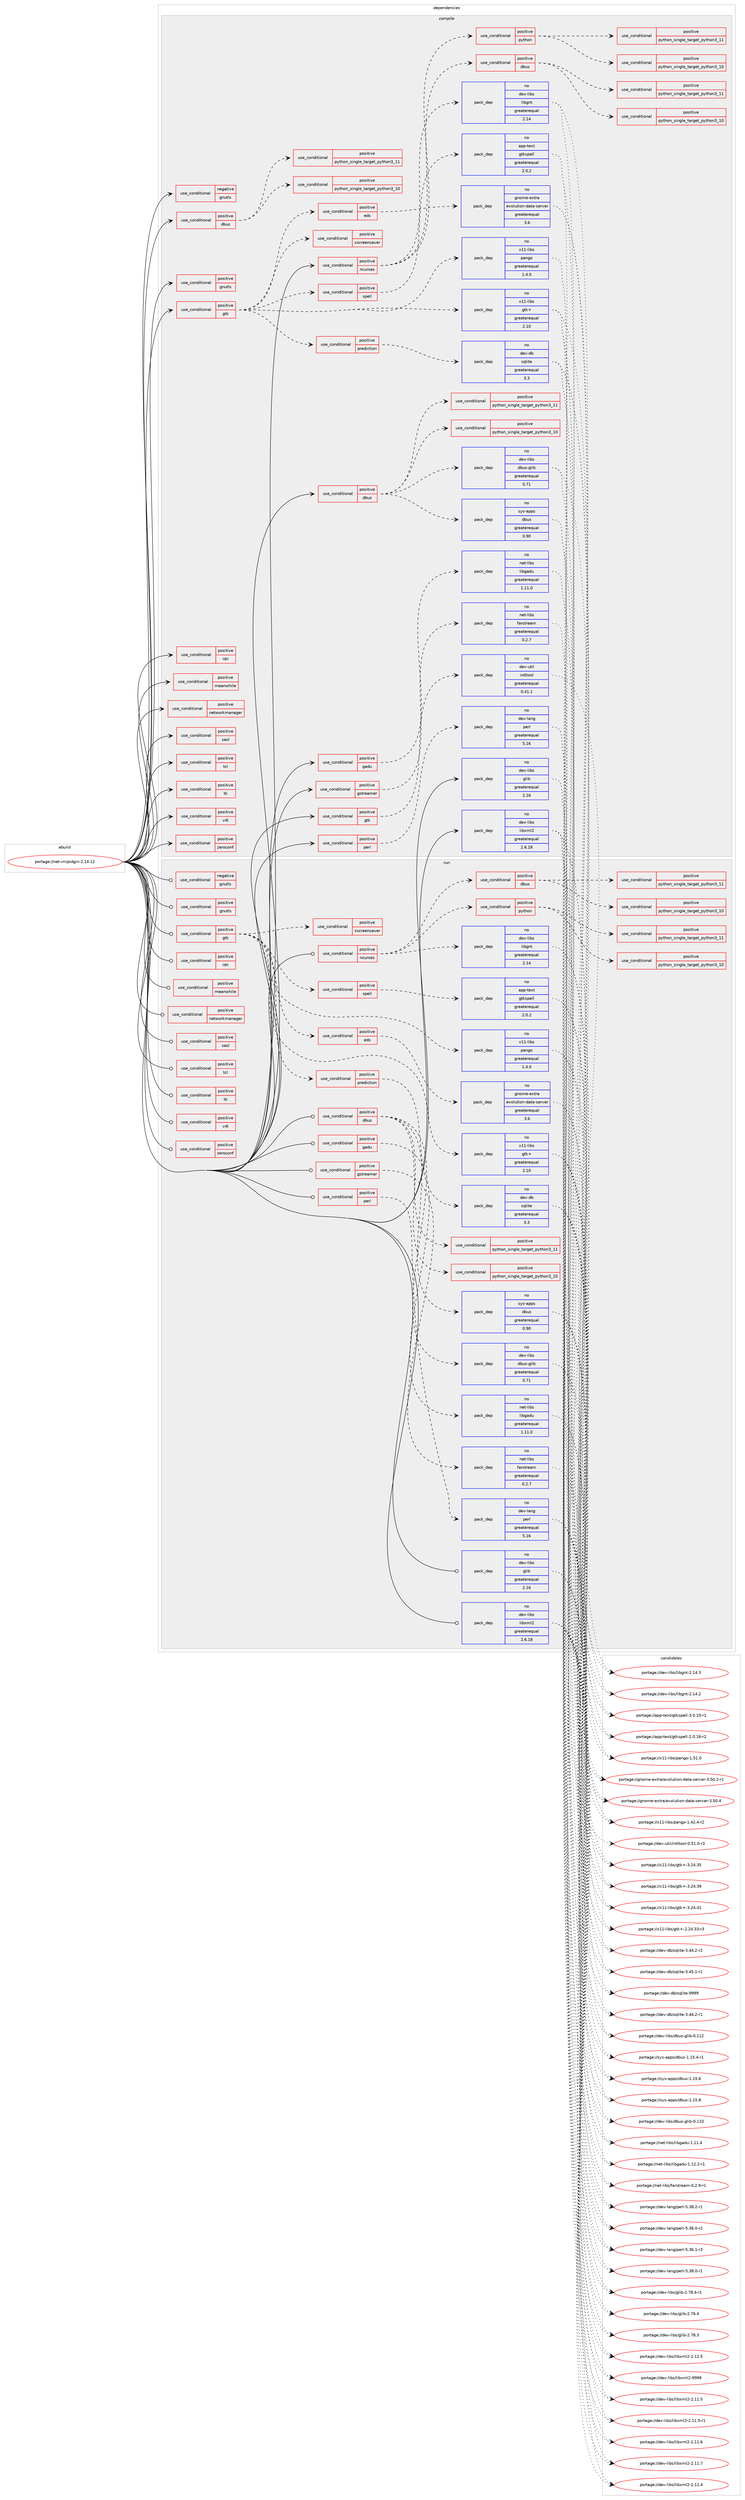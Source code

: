 digraph prolog {

# *************
# Graph options
# *************

newrank=true;
concentrate=true;
compound=true;
graph [rankdir=LR,fontname=Helvetica,fontsize=10,ranksep=1.5];#, ranksep=2.5, nodesep=0.2];
edge  [arrowhead=vee];
node  [fontname=Helvetica,fontsize=10];

# **********
# The ebuild
# **********

subgraph cluster_leftcol {
color=gray;
rank=same;
label=<<i>ebuild</i>>;
id [label="portage://net-im/pidgin-2.14.12", color=red, width=4, href="../net-im/pidgin-2.14.12.svg"];
}

# ****************
# The dependencies
# ****************

subgraph cluster_midcol {
color=gray;
label=<<i>dependencies</i>>;
subgraph cluster_compile {
fillcolor="#eeeeee";
style=filled;
label=<<i>compile</i>>;
subgraph cond2340 {
dependency3158 [label=<<TABLE BORDER="0" CELLBORDER="1" CELLSPACING="0" CELLPADDING="4"><TR><TD ROWSPAN="3" CELLPADDING="10">use_conditional</TD></TR><TR><TD>negative</TD></TR><TR><TD>gnutls</TD></TR></TABLE>>, shape=none, color=red];
# *** BEGIN UNKNOWN DEPENDENCY TYPE (TODO) ***
# dependency3158 -> package_dependency(portage://net-im/pidgin-2.14.12,install,no,dev-libs,nspr,none,[,,],[],[])
# *** END UNKNOWN DEPENDENCY TYPE (TODO) ***

# *** BEGIN UNKNOWN DEPENDENCY TYPE (TODO) ***
# dependency3158 -> package_dependency(portage://net-im/pidgin-2.14.12,install,no,dev-libs,nss,none,[,,],[],[])
# *** END UNKNOWN DEPENDENCY TYPE (TODO) ***

}
id:e -> dependency3158:w [weight=20,style="solid",arrowhead="vee"];
subgraph cond2341 {
dependency3159 [label=<<TABLE BORDER="0" CELLBORDER="1" CELLSPACING="0" CELLPADDING="4"><TR><TD ROWSPAN="3" CELLPADDING="10">use_conditional</TD></TR><TR><TD>positive</TD></TR><TR><TD>dbus</TD></TR></TABLE>>, shape=none, color=red];
subgraph cond2342 {
dependency3160 [label=<<TABLE BORDER="0" CELLBORDER="1" CELLSPACING="0" CELLPADDING="4"><TR><TD ROWSPAN="3" CELLPADDING="10">use_conditional</TD></TR><TR><TD>positive</TD></TR><TR><TD>python_single_target_python3_10</TD></TR></TABLE>>, shape=none, color=red];
# *** BEGIN UNKNOWN DEPENDENCY TYPE (TODO) ***
# dependency3160 -> package_dependency(portage://net-im/pidgin-2.14.12,install,no,dev-lang,python,none,[,,],[slot(3.10)],[])
# *** END UNKNOWN DEPENDENCY TYPE (TODO) ***

}
dependency3159:e -> dependency3160:w [weight=20,style="dashed",arrowhead="vee"];
subgraph cond2343 {
dependency3161 [label=<<TABLE BORDER="0" CELLBORDER="1" CELLSPACING="0" CELLPADDING="4"><TR><TD ROWSPAN="3" CELLPADDING="10">use_conditional</TD></TR><TR><TD>positive</TD></TR><TR><TD>python_single_target_python3_11</TD></TR></TABLE>>, shape=none, color=red];
# *** BEGIN UNKNOWN DEPENDENCY TYPE (TODO) ***
# dependency3161 -> package_dependency(portage://net-im/pidgin-2.14.12,install,no,dev-lang,python,none,[,,],[slot(3.11)],[])
# *** END UNKNOWN DEPENDENCY TYPE (TODO) ***

}
dependency3159:e -> dependency3161:w [weight=20,style="dashed",arrowhead="vee"];
}
id:e -> dependency3159:w [weight=20,style="solid",arrowhead="vee"];
subgraph cond2344 {
dependency3162 [label=<<TABLE BORDER="0" CELLBORDER="1" CELLSPACING="0" CELLPADDING="4"><TR><TD ROWSPAN="3" CELLPADDING="10">use_conditional</TD></TR><TR><TD>positive</TD></TR><TR><TD>dbus</TD></TR></TABLE>>, shape=none, color=red];
subgraph pack789 {
dependency3163 [label=<<TABLE BORDER="0" CELLBORDER="1" CELLSPACING="0" CELLPADDING="4" WIDTH="220"><TR><TD ROWSPAN="6" CELLPADDING="30">pack_dep</TD></TR><TR><TD WIDTH="110">no</TD></TR><TR><TD>dev-libs</TD></TR><TR><TD>dbus-glib</TD></TR><TR><TD>greaterequal</TD></TR><TR><TD>0.71</TD></TR></TABLE>>, shape=none, color=blue];
}
dependency3162:e -> dependency3163:w [weight=20,style="dashed",arrowhead="vee"];
subgraph pack790 {
dependency3164 [label=<<TABLE BORDER="0" CELLBORDER="1" CELLSPACING="0" CELLPADDING="4" WIDTH="220"><TR><TD ROWSPAN="6" CELLPADDING="30">pack_dep</TD></TR><TR><TD WIDTH="110">no</TD></TR><TR><TD>sys-apps</TD></TR><TR><TD>dbus</TD></TR><TR><TD>greaterequal</TD></TR><TR><TD>0.90</TD></TR></TABLE>>, shape=none, color=blue];
}
dependency3162:e -> dependency3164:w [weight=20,style="dashed",arrowhead="vee"];
subgraph cond2345 {
dependency3165 [label=<<TABLE BORDER="0" CELLBORDER="1" CELLSPACING="0" CELLPADDING="4"><TR><TD ROWSPAN="3" CELLPADDING="10">use_conditional</TD></TR><TR><TD>positive</TD></TR><TR><TD>python_single_target_python3_10</TD></TR></TABLE>>, shape=none, color=red];
# *** BEGIN UNKNOWN DEPENDENCY TYPE (TODO) ***
# dependency3165 -> package_dependency(portage://net-im/pidgin-2.14.12,install,no,dev-python,dbus-python,none,[,,],[],[use(enable(python_targets_python3_10),negative)])
# *** END UNKNOWN DEPENDENCY TYPE (TODO) ***

}
dependency3162:e -> dependency3165:w [weight=20,style="dashed",arrowhead="vee"];
subgraph cond2346 {
dependency3166 [label=<<TABLE BORDER="0" CELLBORDER="1" CELLSPACING="0" CELLPADDING="4"><TR><TD ROWSPAN="3" CELLPADDING="10">use_conditional</TD></TR><TR><TD>positive</TD></TR><TR><TD>python_single_target_python3_11</TD></TR></TABLE>>, shape=none, color=red];
# *** BEGIN UNKNOWN DEPENDENCY TYPE (TODO) ***
# dependency3166 -> package_dependency(portage://net-im/pidgin-2.14.12,install,no,dev-python,dbus-python,none,[,,],[],[use(enable(python_targets_python3_11),negative)])
# *** END UNKNOWN DEPENDENCY TYPE (TODO) ***

}
dependency3162:e -> dependency3166:w [weight=20,style="dashed",arrowhead="vee"];
}
id:e -> dependency3162:w [weight=20,style="solid",arrowhead="vee"];
subgraph cond2347 {
dependency3167 [label=<<TABLE BORDER="0" CELLBORDER="1" CELLSPACING="0" CELLPADDING="4"><TR><TD ROWSPAN="3" CELLPADDING="10">use_conditional</TD></TR><TR><TD>positive</TD></TR><TR><TD>gadu</TD></TR></TABLE>>, shape=none, color=red];
subgraph pack791 {
dependency3168 [label=<<TABLE BORDER="0" CELLBORDER="1" CELLSPACING="0" CELLPADDING="4" WIDTH="220"><TR><TD ROWSPAN="6" CELLPADDING="30">pack_dep</TD></TR><TR><TD WIDTH="110">no</TD></TR><TR><TD>net-libs</TD></TR><TR><TD>libgadu</TD></TR><TR><TD>greaterequal</TD></TR><TR><TD>1.11.0</TD></TR></TABLE>>, shape=none, color=blue];
}
dependency3167:e -> dependency3168:w [weight=20,style="dashed",arrowhead="vee"];
}
id:e -> dependency3167:w [weight=20,style="solid",arrowhead="vee"];
subgraph cond2348 {
dependency3169 [label=<<TABLE BORDER="0" CELLBORDER="1" CELLSPACING="0" CELLPADDING="4"><TR><TD ROWSPAN="3" CELLPADDING="10">use_conditional</TD></TR><TR><TD>positive</TD></TR><TR><TD>gnutls</TD></TR></TABLE>>, shape=none, color=red];
# *** BEGIN UNKNOWN DEPENDENCY TYPE (TODO) ***
# dependency3169 -> package_dependency(portage://net-im/pidgin-2.14.12,install,no,net-libs,gnutls,none,[,,],any_same_slot,[])
# *** END UNKNOWN DEPENDENCY TYPE (TODO) ***

}
id:e -> dependency3169:w [weight=20,style="solid",arrowhead="vee"];
subgraph cond2349 {
dependency3170 [label=<<TABLE BORDER="0" CELLBORDER="1" CELLSPACING="0" CELLPADDING="4"><TR><TD ROWSPAN="3" CELLPADDING="10">use_conditional</TD></TR><TR><TD>positive</TD></TR><TR><TD>gstreamer</TD></TR></TABLE>>, shape=none, color=red];
# *** BEGIN UNKNOWN DEPENDENCY TYPE (TODO) ***
# dependency3170 -> package_dependency(portage://net-im/pidgin-2.14.12,install,no,media-libs,gstreamer,none,[,,],[slot(1.0)],[])
# *** END UNKNOWN DEPENDENCY TYPE (TODO) ***

# *** BEGIN UNKNOWN DEPENDENCY TYPE (TODO) ***
# dependency3170 -> package_dependency(portage://net-im/pidgin-2.14.12,install,no,media-libs,gst-plugins-base,none,[,,],[slot(1.0)],[])
# *** END UNKNOWN DEPENDENCY TYPE (TODO) ***

subgraph pack792 {
dependency3171 [label=<<TABLE BORDER="0" CELLBORDER="1" CELLSPACING="0" CELLPADDING="4" WIDTH="220"><TR><TD ROWSPAN="6" CELLPADDING="30">pack_dep</TD></TR><TR><TD WIDTH="110">no</TD></TR><TR><TD>net-libs</TD></TR><TR><TD>farstream</TD></TR><TR><TD>greaterequal</TD></TR><TR><TD>0.2.7</TD></TR></TABLE>>, shape=none, color=blue];
}
dependency3170:e -> dependency3171:w [weight=20,style="dashed",arrowhead="vee"];
}
id:e -> dependency3170:w [weight=20,style="solid",arrowhead="vee"];
subgraph cond2350 {
dependency3172 [label=<<TABLE BORDER="0" CELLBORDER="1" CELLSPACING="0" CELLPADDING="4"><TR><TD ROWSPAN="3" CELLPADDING="10">use_conditional</TD></TR><TR><TD>positive</TD></TR><TR><TD>gtk</TD></TR></TABLE>>, shape=none, color=red];
# *** BEGIN UNKNOWN DEPENDENCY TYPE (TODO) ***
# dependency3172 -> package_dependency(portage://net-im/pidgin-2.14.12,install,no,x11-base,xorg-proto,none,[,,],[],[])
# *** END UNKNOWN DEPENDENCY TYPE (TODO) ***

subgraph pack793 {
dependency3173 [label=<<TABLE BORDER="0" CELLBORDER="1" CELLSPACING="0" CELLPADDING="4" WIDTH="220"><TR><TD ROWSPAN="6" CELLPADDING="30">pack_dep</TD></TR><TR><TD WIDTH="110">no</TD></TR><TR><TD>dev-util</TD></TR><TR><TD>intltool</TD></TR><TR><TD>greaterequal</TD></TR><TR><TD>0.41.1</TD></TR></TABLE>>, shape=none, color=blue];
}
dependency3172:e -> dependency3173:w [weight=20,style="dashed",arrowhead="vee"];
# *** BEGIN UNKNOWN DEPENDENCY TYPE (TODO) ***
# dependency3172 -> package_dependency(portage://net-im/pidgin-2.14.12,install,no,sys-devel,gettext,none,[,,],[],[])
# *** END UNKNOWN DEPENDENCY TYPE (TODO) ***

}
id:e -> dependency3172:w [weight=20,style="solid",arrowhead="vee"];
subgraph cond2351 {
dependency3174 [label=<<TABLE BORDER="0" CELLBORDER="1" CELLSPACING="0" CELLPADDING="4"><TR><TD ROWSPAN="3" CELLPADDING="10">use_conditional</TD></TR><TR><TD>positive</TD></TR><TR><TD>gtk</TD></TR></TABLE>>, shape=none, color=red];
subgraph pack794 {
dependency3175 [label=<<TABLE BORDER="0" CELLBORDER="1" CELLSPACING="0" CELLPADDING="4" WIDTH="220"><TR><TD ROWSPAN="6" CELLPADDING="30">pack_dep</TD></TR><TR><TD WIDTH="110">no</TD></TR><TR><TD>x11-libs</TD></TR><TR><TD>gtk+</TD></TR><TR><TD>greaterequal</TD></TR><TR><TD>2.10</TD></TR></TABLE>>, shape=none, color=blue];
}
dependency3174:e -> dependency3175:w [weight=20,style="dashed",arrowhead="vee"];
# *** BEGIN UNKNOWN DEPENDENCY TYPE (TODO) ***
# dependency3174 -> package_dependency(portage://net-im/pidgin-2.14.12,install,no,x11-libs,libSM,none,[,,],[],[])
# *** END UNKNOWN DEPENDENCY TYPE (TODO) ***

subgraph pack795 {
dependency3176 [label=<<TABLE BORDER="0" CELLBORDER="1" CELLSPACING="0" CELLPADDING="4" WIDTH="220"><TR><TD ROWSPAN="6" CELLPADDING="30">pack_dep</TD></TR><TR><TD WIDTH="110">no</TD></TR><TR><TD>x11-libs</TD></TR><TR><TD>pango</TD></TR><TR><TD>greaterequal</TD></TR><TR><TD>1.4.0</TD></TR></TABLE>>, shape=none, color=blue];
}
dependency3174:e -> dependency3176:w [weight=20,style="dashed",arrowhead="vee"];
subgraph cond2352 {
dependency3177 [label=<<TABLE BORDER="0" CELLBORDER="1" CELLSPACING="0" CELLPADDING="4"><TR><TD ROWSPAN="3" CELLPADDING="10">use_conditional</TD></TR><TR><TD>positive</TD></TR><TR><TD>xscreensaver</TD></TR></TABLE>>, shape=none, color=red];
# *** BEGIN UNKNOWN DEPENDENCY TYPE (TODO) ***
# dependency3177 -> package_dependency(portage://net-im/pidgin-2.14.12,install,no,x11-libs,libXScrnSaver,none,[,,],[],[])
# *** END UNKNOWN DEPENDENCY TYPE (TODO) ***

}
dependency3174:e -> dependency3177:w [weight=20,style="dashed",arrowhead="vee"];
subgraph cond2353 {
dependency3178 [label=<<TABLE BORDER="0" CELLBORDER="1" CELLSPACING="0" CELLPADDING="4"><TR><TD ROWSPAN="3" CELLPADDING="10">use_conditional</TD></TR><TR><TD>positive</TD></TR><TR><TD>spell</TD></TR></TABLE>>, shape=none, color=red];
subgraph pack796 {
dependency3179 [label=<<TABLE BORDER="0" CELLBORDER="1" CELLSPACING="0" CELLPADDING="4" WIDTH="220"><TR><TD ROWSPAN="6" CELLPADDING="30">pack_dep</TD></TR><TR><TD WIDTH="110">no</TD></TR><TR><TD>app-text</TD></TR><TR><TD>gtkspell</TD></TR><TR><TD>greaterequal</TD></TR><TR><TD>2.0.2</TD></TR></TABLE>>, shape=none, color=blue];
}
dependency3178:e -> dependency3179:w [weight=20,style="dashed",arrowhead="vee"];
}
dependency3174:e -> dependency3178:w [weight=20,style="dashed",arrowhead="vee"];
subgraph cond2354 {
dependency3180 [label=<<TABLE BORDER="0" CELLBORDER="1" CELLSPACING="0" CELLPADDING="4"><TR><TD ROWSPAN="3" CELLPADDING="10">use_conditional</TD></TR><TR><TD>positive</TD></TR><TR><TD>eds</TD></TR></TABLE>>, shape=none, color=red];
subgraph pack797 {
dependency3181 [label=<<TABLE BORDER="0" CELLBORDER="1" CELLSPACING="0" CELLPADDING="4" WIDTH="220"><TR><TD ROWSPAN="6" CELLPADDING="30">pack_dep</TD></TR><TR><TD WIDTH="110">no</TD></TR><TR><TD>gnome-extra</TD></TR><TR><TD>evolution-data-server</TD></TR><TR><TD>greaterequal</TD></TR><TR><TD>3.6</TD></TR></TABLE>>, shape=none, color=blue];
}
dependency3180:e -> dependency3181:w [weight=20,style="dashed",arrowhead="vee"];
}
dependency3174:e -> dependency3180:w [weight=20,style="dashed",arrowhead="vee"];
subgraph cond2355 {
dependency3182 [label=<<TABLE BORDER="0" CELLBORDER="1" CELLSPACING="0" CELLPADDING="4"><TR><TD ROWSPAN="3" CELLPADDING="10">use_conditional</TD></TR><TR><TD>positive</TD></TR><TR><TD>prediction</TD></TR></TABLE>>, shape=none, color=red];
subgraph pack798 {
dependency3183 [label=<<TABLE BORDER="0" CELLBORDER="1" CELLSPACING="0" CELLPADDING="4" WIDTH="220"><TR><TD ROWSPAN="6" CELLPADDING="30">pack_dep</TD></TR><TR><TD WIDTH="110">no</TD></TR><TR><TD>dev-db</TD></TR><TR><TD>sqlite</TD></TR><TR><TD>greaterequal</TD></TR><TR><TD>3.3</TD></TR></TABLE>>, shape=none, color=blue];
}
dependency3182:e -> dependency3183:w [weight=20,style="dashed",arrowhead="vee"];
}
dependency3174:e -> dependency3182:w [weight=20,style="dashed",arrowhead="vee"];
}
id:e -> dependency3174:w [weight=20,style="solid",arrowhead="vee"];
subgraph cond2356 {
dependency3184 [label=<<TABLE BORDER="0" CELLBORDER="1" CELLSPACING="0" CELLPADDING="4"><TR><TD ROWSPAN="3" CELLPADDING="10">use_conditional</TD></TR><TR><TD>positive</TD></TR><TR><TD>idn</TD></TR></TABLE>>, shape=none, color=red];
# *** BEGIN UNKNOWN DEPENDENCY TYPE (TODO) ***
# dependency3184 -> package_dependency(portage://net-im/pidgin-2.14.12,install,no,net-dns,libidn,none,[,,],any_same_slot,[])
# *** END UNKNOWN DEPENDENCY TYPE (TODO) ***

}
id:e -> dependency3184:w [weight=20,style="solid",arrowhead="vee"];
subgraph cond2357 {
dependency3185 [label=<<TABLE BORDER="0" CELLBORDER="1" CELLSPACING="0" CELLPADDING="4"><TR><TD ROWSPAN="3" CELLPADDING="10">use_conditional</TD></TR><TR><TD>positive</TD></TR><TR><TD>meanwhile</TD></TR></TABLE>>, shape=none, color=red];
# *** BEGIN UNKNOWN DEPENDENCY TYPE (TODO) ***
# dependency3185 -> package_dependency(portage://net-im/pidgin-2.14.12,install,no,net-libs,meanwhile,none,[,,],[],[])
# *** END UNKNOWN DEPENDENCY TYPE (TODO) ***

}
id:e -> dependency3185:w [weight=20,style="solid",arrowhead="vee"];
subgraph cond2358 {
dependency3186 [label=<<TABLE BORDER="0" CELLBORDER="1" CELLSPACING="0" CELLPADDING="4"><TR><TD ROWSPAN="3" CELLPADDING="10">use_conditional</TD></TR><TR><TD>positive</TD></TR><TR><TD>ncurses</TD></TR></TABLE>>, shape=none, color=red];
subgraph pack799 {
dependency3187 [label=<<TABLE BORDER="0" CELLBORDER="1" CELLSPACING="0" CELLPADDING="4" WIDTH="220"><TR><TD ROWSPAN="6" CELLPADDING="30">pack_dep</TD></TR><TR><TD WIDTH="110">no</TD></TR><TR><TD>dev-libs</TD></TR><TR><TD>libgnt</TD></TR><TR><TD>greaterequal</TD></TR><TR><TD>2.14</TD></TR></TABLE>>, shape=none, color=blue];
}
dependency3186:e -> dependency3187:w [weight=20,style="dashed",arrowhead="vee"];
# *** BEGIN UNKNOWN DEPENDENCY TYPE (TODO) ***
# dependency3186 -> package_dependency(portage://net-im/pidgin-2.14.12,install,no,sys-libs,ncurses,none,[,,],any_same_slot,[use(enable(unicode),positive)])
# *** END UNKNOWN DEPENDENCY TYPE (TODO) ***

subgraph cond2359 {
dependency3188 [label=<<TABLE BORDER="0" CELLBORDER="1" CELLSPACING="0" CELLPADDING="4"><TR><TD ROWSPAN="3" CELLPADDING="10">use_conditional</TD></TR><TR><TD>positive</TD></TR><TR><TD>dbus</TD></TR></TABLE>>, shape=none, color=red];
subgraph cond2360 {
dependency3189 [label=<<TABLE BORDER="0" CELLBORDER="1" CELLSPACING="0" CELLPADDING="4"><TR><TD ROWSPAN="3" CELLPADDING="10">use_conditional</TD></TR><TR><TD>positive</TD></TR><TR><TD>python_single_target_python3_10</TD></TR></TABLE>>, shape=none, color=red];
# *** BEGIN UNKNOWN DEPENDENCY TYPE (TODO) ***
# dependency3189 -> package_dependency(portage://net-im/pidgin-2.14.12,install,no,dev-lang,python,none,[,,],[slot(3.10)],[])
# *** END UNKNOWN DEPENDENCY TYPE (TODO) ***

}
dependency3188:e -> dependency3189:w [weight=20,style="dashed",arrowhead="vee"];
subgraph cond2361 {
dependency3190 [label=<<TABLE BORDER="0" CELLBORDER="1" CELLSPACING="0" CELLPADDING="4"><TR><TD ROWSPAN="3" CELLPADDING="10">use_conditional</TD></TR><TR><TD>positive</TD></TR><TR><TD>python_single_target_python3_11</TD></TR></TABLE>>, shape=none, color=red];
# *** BEGIN UNKNOWN DEPENDENCY TYPE (TODO) ***
# dependency3190 -> package_dependency(portage://net-im/pidgin-2.14.12,install,no,dev-lang,python,none,[,,],[slot(3.11)],[])
# *** END UNKNOWN DEPENDENCY TYPE (TODO) ***

}
dependency3188:e -> dependency3190:w [weight=20,style="dashed",arrowhead="vee"];
}
dependency3186:e -> dependency3188:w [weight=20,style="dashed",arrowhead="vee"];
subgraph cond2362 {
dependency3191 [label=<<TABLE BORDER="0" CELLBORDER="1" CELLSPACING="0" CELLPADDING="4"><TR><TD ROWSPAN="3" CELLPADDING="10">use_conditional</TD></TR><TR><TD>positive</TD></TR><TR><TD>python</TD></TR></TABLE>>, shape=none, color=red];
subgraph cond2363 {
dependency3192 [label=<<TABLE BORDER="0" CELLBORDER="1" CELLSPACING="0" CELLPADDING="4"><TR><TD ROWSPAN="3" CELLPADDING="10">use_conditional</TD></TR><TR><TD>positive</TD></TR><TR><TD>python_single_target_python3_10</TD></TR></TABLE>>, shape=none, color=red];
# *** BEGIN UNKNOWN DEPENDENCY TYPE (TODO) ***
# dependency3192 -> package_dependency(portage://net-im/pidgin-2.14.12,install,no,dev-lang,python,none,[,,],[slot(3.10)],[])
# *** END UNKNOWN DEPENDENCY TYPE (TODO) ***

}
dependency3191:e -> dependency3192:w [weight=20,style="dashed",arrowhead="vee"];
subgraph cond2364 {
dependency3193 [label=<<TABLE BORDER="0" CELLBORDER="1" CELLSPACING="0" CELLPADDING="4"><TR><TD ROWSPAN="3" CELLPADDING="10">use_conditional</TD></TR><TR><TD>positive</TD></TR><TR><TD>python_single_target_python3_11</TD></TR></TABLE>>, shape=none, color=red];
# *** BEGIN UNKNOWN DEPENDENCY TYPE (TODO) ***
# dependency3193 -> package_dependency(portage://net-im/pidgin-2.14.12,install,no,dev-lang,python,none,[,,],[slot(3.11)],[])
# *** END UNKNOWN DEPENDENCY TYPE (TODO) ***

}
dependency3191:e -> dependency3193:w [weight=20,style="dashed",arrowhead="vee"];
}
dependency3186:e -> dependency3191:w [weight=20,style="dashed",arrowhead="vee"];
}
id:e -> dependency3186:w [weight=20,style="solid",arrowhead="vee"];
subgraph cond2365 {
dependency3194 [label=<<TABLE BORDER="0" CELLBORDER="1" CELLSPACING="0" CELLPADDING="4"><TR><TD ROWSPAN="3" CELLPADDING="10">use_conditional</TD></TR><TR><TD>positive</TD></TR><TR><TD>networkmanager</TD></TR></TABLE>>, shape=none, color=red];
# *** BEGIN UNKNOWN DEPENDENCY TYPE (TODO) ***
# dependency3194 -> package_dependency(portage://net-im/pidgin-2.14.12,install,no,net-misc,networkmanager,none,[,,],[],[])
# *** END UNKNOWN DEPENDENCY TYPE (TODO) ***

}
id:e -> dependency3194:w [weight=20,style="solid",arrowhead="vee"];
subgraph cond2366 {
dependency3195 [label=<<TABLE BORDER="0" CELLBORDER="1" CELLSPACING="0" CELLPADDING="4"><TR><TD ROWSPAN="3" CELLPADDING="10">use_conditional</TD></TR><TR><TD>positive</TD></TR><TR><TD>perl</TD></TR></TABLE>>, shape=none, color=red];
subgraph pack800 {
dependency3196 [label=<<TABLE BORDER="0" CELLBORDER="1" CELLSPACING="0" CELLPADDING="4" WIDTH="220"><TR><TD ROWSPAN="6" CELLPADDING="30">pack_dep</TD></TR><TR><TD WIDTH="110">no</TD></TR><TR><TD>dev-lang</TD></TR><TR><TD>perl</TD></TR><TR><TD>greaterequal</TD></TR><TR><TD>5.16</TD></TR></TABLE>>, shape=none, color=blue];
}
dependency3195:e -> dependency3196:w [weight=20,style="dashed",arrowhead="vee"];
}
id:e -> dependency3195:w [weight=20,style="solid",arrowhead="vee"];
subgraph cond2367 {
dependency3197 [label=<<TABLE BORDER="0" CELLBORDER="1" CELLSPACING="0" CELLPADDING="4"><TR><TD ROWSPAN="3" CELLPADDING="10">use_conditional</TD></TR><TR><TD>positive</TD></TR><TR><TD>sasl</TD></TR></TABLE>>, shape=none, color=red];
# *** BEGIN UNKNOWN DEPENDENCY TYPE (TODO) ***
# dependency3197 -> package_dependency(portage://net-im/pidgin-2.14.12,install,no,dev-libs,cyrus-sasl,none,[,,],[slot(2)],[])
# *** END UNKNOWN DEPENDENCY TYPE (TODO) ***

}
id:e -> dependency3197:w [weight=20,style="solid",arrowhead="vee"];
subgraph cond2368 {
dependency3198 [label=<<TABLE BORDER="0" CELLBORDER="1" CELLSPACING="0" CELLPADDING="4"><TR><TD ROWSPAN="3" CELLPADDING="10">use_conditional</TD></TR><TR><TD>positive</TD></TR><TR><TD>tcl</TD></TR></TABLE>>, shape=none, color=red];
# *** BEGIN UNKNOWN DEPENDENCY TYPE (TODO) ***
# dependency3198 -> package_dependency(portage://net-im/pidgin-2.14.12,install,no,dev-lang,tcl,none,[,,],[slot(0),equal],[])
# *** END UNKNOWN DEPENDENCY TYPE (TODO) ***

}
id:e -> dependency3198:w [weight=20,style="solid",arrowhead="vee"];
subgraph cond2369 {
dependency3199 [label=<<TABLE BORDER="0" CELLBORDER="1" CELLSPACING="0" CELLPADDING="4"><TR><TD ROWSPAN="3" CELLPADDING="10">use_conditional</TD></TR><TR><TD>positive</TD></TR><TR><TD>tk</TD></TR></TABLE>>, shape=none, color=red];
# *** BEGIN UNKNOWN DEPENDENCY TYPE (TODO) ***
# dependency3199 -> package_dependency(portage://net-im/pidgin-2.14.12,install,no,dev-lang,tk,none,[,,],[slot(0),equal],[])
# *** END UNKNOWN DEPENDENCY TYPE (TODO) ***

}
id:e -> dependency3199:w [weight=20,style="solid",arrowhead="vee"];
subgraph cond2370 {
dependency3200 [label=<<TABLE BORDER="0" CELLBORDER="1" CELLSPACING="0" CELLPADDING="4"><TR><TD ROWSPAN="3" CELLPADDING="10">use_conditional</TD></TR><TR><TD>positive</TD></TR><TR><TD>v4l</TD></TR></TABLE>>, shape=none, color=red];
# *** BEGIN UNKNOWN DEPENDENCY TYPE (TODO) ***
# dependency3200 -> package_dependency(portage://net-im/pidgin-2.14.12,install,no,media-plugins,gst-plugins-v4l2,none,[,,],[],[])
# *** END UNKNOWN DEPENDENCY TYPE (TODO) ***

}
id:e -> dependency3200:w [weight=20,style="solid",arrowhead="vee"];
subgraph cond2371 {
dependency3201 [label=<<TABLE BORDER="0" CELLBORDER="1" CELLSPACING="0" CELLPADDING="4"><TR><TD ROWSPAN="3" CELLPADDING="10">use_conditional</TD></TR><TR><TD>positive</TD></TR><TR><TD>zeroconf</TD></TR></TABLE>>, shape=none, color=red];
# *** BEGIN UNKNOWN DEPENDENCY TYPE (TODO) ***
# dependency3201 -> package_dependency(portage://net-im/pidgin-2.14.12,install,no,net-dns,avahi,none,[,,],[],[use(enable(dbus),none)])
# *** END UNKNOWN DEPENDENCY TYPE (TODO) ***

}
id:e -> dependency3201:w [weight=20,style="solid",arrowhead="vee"];
subgraph pack801 {
dependency3202 [label=<<TABLE BORDER="0" CELLBORDER="1" CELLSPACING="0" CELLPADDING="4" WIDTH="220"><TR><TD ROWSPAN="6" CELLPADDING="30">pack_dep</TD></TR><TR><TD WIDTH="110">no</TD></TR><TR><TD>dev-libs</TD></TR><TR><TD>glib</TD></TR><TR><TD>greaterequal</TD></TR><TR><TD>2.16</TD></TR></TABLE>>, shape=none, color=blue];
}
id:e -> dependency3202:w [weight=20,style="solid",arrowhead="vee"];
subgraph pack802 {
dependency3203 [label=<<TABLE BORDER="0" CELLBORDER="1" CELLSPACING="0" CELLPADDING="4" WIDTH="220"><TR><TD ROWSPAN="6" CELLPADDING="30">pack_dep</TD></TR><TR><TD WIDTH="110">no</TD></TR><TR><TD>dev-libs</TD></TR><TR><TD>libxml2</TD></TR><TR><TD>greaterequal</TD></TR><TR><TD>2.6.18</TD></TR></TABLE>>, shape=none, color=blue];
}
id:e -> dependency3203:w [weight=20,style="solid",arrowhead="vee"];
}
subgraph cluster_compileandrun {
fillcolor="#eeeeee";
style=filled;
label=<<i>compile and run</i>>;
}
subgraph cluster_run {
fillcolor="#eeeeee";
style=filled;
label=<<i>run</i>>;
subgraph cond2372 {
dependency3204 [label=<<TABLE BORDER="0" CELLBORDER="1" CELLSPACING="0" CELLPADDING="4"><TR><TD ROWSPAN="3" CELLPADDING="10">use_conditional</TD></TR><TR><TD>negative</TD></TR><TR><TD>gnutls</TD></TR></TABLE>>, shape=none, color=red];
# *** BEGIN UNKNOWN DEPENDENCY TYPE (TODO) ***
# dependency3204 -> package_dependency(portage://net-im/pidgin-2.14.12,run,no,dev-libs,nspr,none,[,,],[],[])
# *** END UNKNOWN DEPENDENCY TYPE (TODO) ***

# *** BEGIN UNKNOWN DEPENDENCY TYPE (TODO) ***
# dependency3204 -> package_dependency(portage://net-im/pidgin-2.14.12,run,no,dev-libs,nss,none,[,,],[],[])
# *** END UNKNOWN DEPENDENCY TYPE (TODO) ***

}
id:e -> dependency3204:w [weight=20,style="solid",arrowhead="odot"];
subgraph cond2373 {
dependency3205 [label=<<TABLE BORDER="0" CELLBORDER="1" CELLSPACING="0" CELLPADDING="4"><TR><TD ROWSPAN="3" CELLPADDING="10">use_conditional</TD></TR><TR><TD>positive</TD></TR><TR><TD>dbus</TD></TR></TABLE>>, shape=none, color=red];
subgraph pack803 {
dependency3206 [label=<<TABLE BORDER="0" CELLBORDER="1" CELLSPACING="0" CELLPADDING="4" WIDTH="220"><TR><TD ROWSPAN="6" CELLPADDING="30">pack_dep</TD></TR><TR><TD WIDTH="110">no</TD></TR><TR><TD>dev-libs</TD></TR><TR><TD>dbus-glib</TD></TR><TR><TD>greaterequal</TD></TR><TR><TD>0.71</TD></TR></TABLE>>, shape=none, color=blue];
}
dependency3205:e -> dependency3206:w [weight=20,style="dashed",arrowhead="vee"];
subgraph pack804 {
dependency3207 [label=<<TABLE BORDER="0" CELLBORDER="1" CELLSPACING="0" CELLPADDING="4" WIDTH="220"><TR><TD ROWSPAN="6" CELLPADDING="30">pack_dep</TD></TR><TR><TD WIDTH="110">no</TD></TR><TR><TD>sys-apps</TD></TR><TR><TD>dbus</TD></TR><TR><TD>greaterequal</TD></TR><TR><TD>0.90</TD></TR></TABLE>>, shape=none, color=blue];
}
dependency3205:e -> dependency3207:w [weight=20,style="dashed",arrowhead="vee"];
subgraph cond2374 {
dependency3208 [label=<<TABLE BORDER="0" CELLBORDER="1" CELLSPACING="0" CELLPADDING="4"><TR><TD ROWSPAN="3" CELLPADDING="10">use_conditional</TD></TR><TR><TD>positive</TD></TR><TR><TD>python_single_target_python3_10</TD></TR></TABLE>>, shape=none, color=red];
# *** BEGIN UNKNOWN DEPENDENCY TYPE (TODO) ***
# dependency3208 -> package_dependency(portage://net-im/pidgin-2.14.12,run,no,dev-python,dbus-python,none,[,,],[],[use(enable(python_targets_python3_10),negative)])
# *** END UNKNOWN DEPENDENCY TYPE (TODO) ***

}
dependency3205:e -> dependency3208:w [weight=20,style="dashed",arrowhead="vee"];
subgraph cond2375 {
dependency3209 [label=<<TABLE BORDER="0" CELLBORDER="1" CELLSPACING="0" CELLPADDING="4"><TR><TD ROWSPAN="3" CELLPADDING="10">use_conditional</TD></TR><TR><TD>positive</TD></TR><TR><TD>python_single_target_python3_11</TD></TR></TABLE>>, shape=none, color=red];
# *** BEGIN UNKNOWN DEPENDENCY TYPE (TODO) ***
# dependency3209 -> package_dependency(portage://net-im/pidgin-2.14.12,run,no,dev-python,dbus-python,none,[,,],[],[use(enable(python_targets_python3_11),negative)])
# *** END UNKNOWN DEPENDENCY TYPE (TODO) ***

}
dependency3205:e -> dependency3209:w [weight=20,style="dashed",arrowhead="vee"];
}
id:e -> dependency3205:w [weight=20,style="solid",arrowhead="odot"];
subgraph cond2376 {
dependency3210 [label=<<TABLE BORDER="0" CELLBORDER="1" CELLSPACING="0" CELLPADDING="4"><TR><TD ROWSPAN="3" CELLPADDING="10">use_conditional</TD></TR><TR><TD>positive</TD></TR><TR><TD>gadu</TD></TR></TABLE>>, shape=none, color=red];
subgraph pack805 {
dependency3211 [label=<<TABLE BORDER="0" CELLBORDER="1" CELLSPACING="0" CELLPADDING="4" WIDTH="220"><TR><TD ROWSPAN="6" CELLPADDING="30">pack_dep</TD></TR><TR><TD WIDTH="110">no</TD></TR><TR><TD>net-libs</TD></TR><TR><TD>libgadu</TD></TR><TR><TD>greaterequal</TD></TR><TR><TD>1.11.0</TD></TR></TABLE>>, shape=none, color=blue];
}
dependency3210:e -> dependency3211:w [weight=20,style="dashed",arrowhead="vee"];
}
id:e -> dependency3210:w [weight=20,style="solid",arrowhead="odot"];
subgraph cond2377 {
dependency3212 [label=<<TABLE BORDER="0" CELLBORDER="1" CELLSPACING="0" CELLPADDING="4"><TR><TD ROWSPAN="3" CELLPADDING="10">use_conditional</TD></TR><TR><TD>positive</TD></TR><TR><TD>gnutls</TD></TR></TABLE>>, shape=none, color=red];
# *** BEGIN UNKNOWN DEPENDENCY TYPE (TODO) ***
# dependency3212 -> package_dependency(portage://net-im/pidgin-2.14.12,run,no,net-libs,gnutls,none,[,,],any_same_slot,[])
# *** END UNKNOWN DEPENDENCY TYPE (TODO) ***

}
id:e -> dependency3212:w [weight=20,style="solid",arrowhead="odot"];
subgraph cond2378 {
dependency3213 [label=<<TABLE BORDER="0" CELLBORDER="1" CELLSPACING="0" CELLPADDING="4"><TR><TD ROWSPAN="3" CELLPADDING="10">use_conditional</TD></TR><TR><TD>positive</TD></TR><TR><TD>gstreamer</TD></TR></TABLE>>, shape=none, color=red];
# *** BEGIN UNKNOWN DEPENDENCY TYPE (TODO) ***
# dependency3213 -> package_dependency(portage://net-im/pidgin-2.14.12,run,no,media-libs,gstreamer,none,[,,],[slot(1.0)],[])
# *** END UNKNOWN DEPENDENCY TYPE (TODO) ***

# *** BEGIN UNKNOWN DEPENDENCY TYPE (TODO) ***
# dependency3213 -> package_dependency(portage://net-im/pidgin-2.14.12,run,no,media-libs,gst-plugins-base,none,[,,],[slot(1.0)],[])
# *** END UNKNOWN DEPENDENCY TYPE (TODO) ***

subgraph pack806 {
dependency3214 [label=<<TABLE BORDER="0" CELLBORDER="1" CELLSPACING="0" CELLPADDING="4" WIDTH="220"><TR><TD ROWSPAN="6" CELLPADDING="30">pack_dep</TD></TR><TR><TD WIDTH="110">no</TD></TR><TR><TD>net-libs</TD></TR><TR><TD>farstream</TD></TR><TR><TD>greaterequal</TD></TR><TR><TD>0.2.7</TD></TR></TABLE>>, shape=none, color=blue];
}
dependency3213:e -> dependency3214:w [weight=20,style="dashed",arrowhead="vee"];
}
id:e -> dependency3213:w [weight=20,style="solid",arrowhead="odot"];
subgraph cond2379 {
dependency3215 [label=<<TABLE BORDER="0" CELLBORDER="1" CELLSPACING="0" CELLPADDING="4"><TR><TD ROWSPAN="3" CELLPADDING="10">use_conditional</TD></TR><TR><TD>positive</TD></TR><TR><TD>gtk</TD></TR></TABLE>>, shape=none, color=red];
subgraph pack807 {
dependency3216 [label=<<TABLE BORDER="0" CELLBORDER="1" CELLSPACING="0" CELLPADDING="4" WIDTH="220"><TR><TD ROWSPAN="6" CELLPADDING="30">pack_dep</TD></TR><TR><TD WIDTH="110">no</TD></TR><TR><TD>x11-libs</TD></TR><TR><TD>gtk+</TD></TR><TR><TD>greaterequal</TD></TR><TR><TD>2.10</TD></TR></TABLE>>, shape=none, color=blue];
}
dependency3215:e -> dependency3216:w [weight=20,style="dashed",arrowhead="vee"];
# *** BEGIN UNKNOWN DEPENDENCY TYPE (TODO) ***
# dependency3215 -> package_dependency(portage://net-im/pidgin-2.14.12,run,no,x11-libs,libSM,none,[,,],[],[])
# *** END UNKNOWN DEPENDENCY TYPE (TODO) ***

subgraph pack808 {
dependency3217 [label=<<TABLE BORDER="0" CELLBORDER="1" CELLSPACING="0" CELLPADDING="4" WIDTH="220"><TR><TD ROWSPAN="6" CELLPADDING="30">pack_dep</TD></TR><TR><TD WIDTH="110">no</TD></TR><TR><TD>x11-libs</TD></TR><TR><TD>pango</TD></TR><TR><TD>greaterequal</TD></TR><TR><TD>1.4.0</TD></TR></TABLE>>, shape=none, color=blue];
}
dependency3215:e -> dependency3217:w [weight=20,style="dashed",arrowhead="vee"];
subgraph cond2380 {
dependency3218 [label=<<TABLE BORDER="0" CELLBORDER="1" CELLSPACING="0" CELLPADDING="4"><TR><TD ROWSPAN="3" CELLPADDING="10">use_conditional</TD></TR><TR><TD>positive</TD></TR><TR><TD>xscreensaver</TD></TR></TABLE>>, shape=none, color=red];
# *** BEGIN UNKNOWN DEPENDENCY TYPE (TODO) ***
# dependency3218 -> package_dependency(portage://net-im/pidgin-2.14.12,run,no,x11-libs,libXScrnSaver,none,[,,],[],[])
# *** END UNKNOWN DEPENDENCY TYPE (TODO) ***

}
dependency3215:e -> dependency3218:w [weight=20,style="dashed",arrowhead="vee"];
subgraph cond2381 {
dependency3219 [label=<<TABLE BORDER="0" CELLBORDER="1" CELLSPACING="0" CELLPADDING="4"><TR><TD ROWSPAN="3" CELLPADDING="10">use_conditional</TD></TR><TR><TD>positive</TD></TR><TR><TD>spell</TD></TR></TABLE>>, shape=none, color=red];
subgraph pack809 {
dependency3220 [label=<<TABLE BORDER="0" CELLBORDER="1" CELLSPACING="0" CELLPADDING="4" WIDTH="220"><TR><TD ROWSPAN="6" CELLPADDING="30">pack_dep</TD></TR><TR><TD WIDTH="110">no</TD></TR><TR><TD>app-text</TD></TR><TR><TD>gtkspell</TD></TR><TR><TD>greaterequal</TD></TR><TR><TD>2.0.2</TD></TR></TABLE>>, shape=none, color=blue];
}
dependency3219:e -> dependency3220:w [weight=20,style="dashed",arrowhead="vee"];
}
dependency3215:e -> dependency3219:w [weight=20,style="dashed",arrowhead="vee"];
subgraph cond2382 {
dependency3221 [label=<<TABLE BORDER="0" CELLBORDER="1" CELLSPACING="0" CELLPADDING="4"><TR><TD ROWSPAN="3" CELLPADDING="10">use_conditional</TD></TR><TR><TD>positive</TD></TR><TR><TD>eds</TD></TR></TABLE>>, shape=none, color=red];
subgraph pack810 {
dependency3222 [label=<<TABLE BORDER="0" CELLBORDER="1" CELLSPACING="0" CELLPADDING="4" WIDTH="220"><TR><TD ROWSPAN="6" CELLPADDING="30">pack_dep</TD></TR><TR><TD WIDTH="110">no</TD></TR><TR><TD>gnome-extra</TD></TR><TR><TD>evolution-data-server</TD></TR><TR><TD>greaterequal</TD></TR><TR><TD>3.6</TD></TR></TABLE>>, shape=none, color=blue];
}
dependency3221:e -> dependency3222:w [weight=20,style="dashed",arrowhead="vee"];
}
dependency3215:e -> dependency3221:w [weight=20,style="dashed",arrowhead="vee"];
subgraph cond2383 {
dependency3223 [label=<<TABLE BORDER="0" CELLBORDER="1" CELLSPACING="0" CELLPADDING="4"><TR><TD ROWSPAN="3" CELLPADDING="10">use_conditional</TD></TR><TR><TD>positive</TD></TR><TR><TD>prediction</TD></TR></TABLE>>, shape=none, color=red];
subgraph pack811 {
dependency3224 [label=<<TABLE BORDER="0" CELLBORDER="1" CELLSPACING="0" CELLPADDING="4" WIDTH="220"><TR><TD ROWSPAN="6" CELLPADDING="30">pack_dep</TD></TR><TR><TD WIDTH="110">no</TD></TR><TR><TD>dev-db</TD></TR><TR><TD>sqlite</TD></TR><TR><TD>greaterequal</TD></TR><TR><TD>3.3</TD></TR></TABLE>>, shape=none, color=blue];
}
dependency3223:e -> dependency3224:w [weight=20,style="dashed",arrowhead="vee"];
}
dependency3215:e -> dependency3223:w [weight=20,style="dashed",arrowhead="vee"];
}
id:e -> dependency3215:w [weight=20,style="solid",arrowhead="odot"];
subgraph cond2384 {
dependency3225 [label=<<TABLE BORDER="0" CELLBORDER="1" CELLSPACING="0" CELLPADDING="4"><TR><TD ROWSPAN="3" CELLPADDING="10">use_conditional</TD></TR><TR><TD>positive</TD></TR><TR><TD>idn</TD></TR></TABLE>>, shape=none, color=red];
# *** BEGIN UNKNOWN DEPENDENCY TYPE (TODO) ***
# dependency3225 -> package_dependency(portage://net-im/pidgin-2.14.12,run,no,net-dns,libidn,none,[,,],any_same_slot,[])
# *** END UNKNOWN DEPENDENCY TYPE (TODO) ***

}
id:e -> dependency3225:w [weight=20,style="solid",arrowhead="odot"];
subgraph cond2385 {
dependency3226 [label=<<TABLE BORDER="0" CELLBORDER="1" CELLSPACING="0" CELLPADDING="4"><TR><TD ROWSPAN="3" CELLPADDING="10">use_conditional</TD></TR><TR><TD>positive</TD></TR><TR><TD>meanwhile</TD></TR></TABLE>>, shape=none, color=red];
# *** BEGIN UNKNOWN DEPENDENCY TYPE (TODO) ***
# dependency3226 -> package_dependency(portage://net-im/pidgin-2.14.12,run,no,net-libs,meanwhile,none,[,,],[],[])
# *** END UNKNOWN DEPENDENCY TYPE (TODO) ***

}
id:e -> dependency3226:w [weight=20,style="solid",arrowhead="odot"];
subgraph cond2386 {
dependency3227 [label=<<TABLE BORDER="0" CELLBORDER="1" CELLSPACING="0" CELLPADDING="4"><TR><TD ROWSPAN="3" CELLPADDING="10">use_conditional</TD></TR><TR><TD>positive</TD></TR><TR><TD>ncurses</TD></TR></TABLE>>, shape=none, color=red];
subgraph pack812 {
dependency3228 [label=<<TABLE BORDER="0" CELLBORDER="1" CELLSPACING="0" CELLPADDING="4" WIDTH="220"><TR><TD ROWSPAN="6" CELLPADDING="30">pack_dep</TD></TR><TR><TD WIDTH="110">no</TD></TR><TR><TD>dev-libs</TD></TR><TR><TD>libgnt</TD></TR><TR><TD>greaterequal</TD></TR><TR><TD>2.14</TD></TR></TABLE>>, shape=none, color=blue];
}
dependency3227:e -> dependency3228:w [weight=20,style="dashed",arrowhead="vee"];
# *** BEGIN UNKNOWN DEPENDENCY TYPE (TODO) ***
# dependency3227 -> package_dependency(portage://net-im/pidgin-2.14.12,run,no,sys-libs,ncurses,none,[,,],any_same_slot,[use(enable(unicode),positive)])
# *** END UNKNOWN DEPENDENCY TYPE (TODO) ***

subgraph cond2387 {
dependency3229 [label=<<TABLE BORDER="0" CELLBORDER="1" CELLSPACING="0" CELLPADDING="4"><TR><TD ROWSPAN="3" CELLPADDING="10">use_conditional</TD></TR><TR><TD>positive</TD></TR><TR><TD>dbus</TD></TR></TABLE>>, shape=none, color=red];
subgraph cond2388 {
dependency3230 [label=<<TABLE BORDER="0" CELLBORDER="1" CELLSPACING="0" CELLPADDING="4"><TR><TD ROWSPAN="3" CELLPADDING="10">use_conditional</TD></TR><TR><TD>positive</TD></TR><TR><TD>python_single_target_python3_10</TD></TR></TABLE>>, shape=none, color=red];
# *** BEGIN UNKNOWN DEPENDENCY TYPE (TODO) ***
# dependency3230 -> package_dependency(portage://net-im/pidgin-2.14.12,run,no,dev-lang,python,none,[,,],[slot(3.10)],[])
# *** END UNKNOWN DEPENDENCY TYPE (TODO) ***

}
dependency3229:e -> dependency3230:w [weight=20,style="dashed",arrowhead="vee"];
subgraph cond2389 {
dependency3231 [label=<<TABLE BORDER="0" CELLBORDER="1" CELLSPACING="0" CELLPADDING="4"><TR><TD ROWSPAN="3" CELLPADDING="10">use_conditional</TD></TR><TR><TD>positive</TD></TR><TR><TD>python_single_target_python3_11</TD></TR></TABLE>>, shape=none, color=red];
# *** BEGIN UNKNOWN DEPENDENCY TYPE (TODO) ***
# dependency3231 -> package_dependency(portage://net-im/pidgin-2.14.12,run,no,dev-lang,python,none,[,,],[slot(3.11)],[])
# *** END UNKNOWN DEPENDENCY TYPE (TODO) ***

}
dependency3229:e -> dependency3231:w [weight=20,style="dashed",arrowhead="vee"];
}
dependency3227:e -> dependency3229:w [weight=20,style="dashed",arrowhead="vee"];
subgraph cond2390 {
dependency3232 [label=<<TABLE BORDER="0" CELLBORDER="1" CELLSPACING="0" CELLPADDING="4"><TR><TD ROWSPAN="3" CELLPADDING="10">use_conditional</TD></TR><TR><TD>positive</TD></TR><TR><TD>python</TD></TR></TABLE>>, shape=none, color=red];
subgraph cond2391 {
dependency3233 [label=<<TABLE BORDER="0" CELLBORDER="1" CELLSPACING="0" CELLPADDING="4"><TR><TD ROWSPAN="3" CELLPADDING="10">use_conditional</TD></TR><TR><TD>positive</TD></TR><TR><TD>python_single_target_python3_10</TD></TR></TABLE>>, shape=none, color=red];
# *** BEGIN UNKNOWN DEPENDENCY TYPE (TODO) ***
# dependency3233 -> package_dependency(portage://net-im/pidgin-2.14.12,run,no,dev-lang,python,none,[,,],[slot(3.10)],[])
# *** END UNKNOWN DEPENDENCY TYPE (TODO) ***

}
dependency3232:e -> dependency3233:w [weight=20,style="dashed",arrowhead="vee"];
subgraph cond2392 {
dependency3234 [label=<<TABLE BORDER="0" CELLBORDER="1" CELLSPACING="0" CELLPADDING="4"><TR><TD ROWSPAN="3" CELLPADDING="10">use_conditional</TD></TR><TR><TD>positive</TD></TR><TR><TD>python_single_target_python3_11</TD></TR></TABLE>>, shape=none, color=red];
# *** BEGIN UNKNOWN DEPENDENCY TYPE (TODO) ***
# dependency3234 -> package_dependency(portage://net-im/pidgin-2.14.12,run,no,dev-lang,python,none,[,,],[slot(3.11)],[])
# *** END UNKNOWN DEPENDENCY TYPE (TODO) ***

}
dependency3232:e -> dependency3234:w [weight=20,style="dashed",arrowhead="vee"];
}
dependency3227:e -> dependency3232:w [weight=20,style="dashed",arrowhead="vee"];
}
id:e -> dependency3227:w [weight=20,style="solid",arrowhead="odot"];
subgraph cond2393 {
dependency3235 [label=<<TABLE BORDER="0" CELLBORDER="1" CELLSPACING="0" CELLPADDING="4"><TR><TD ROWSPAN="3" CELLPADDING="10">use_conditional</TD></TR><TR><TD>positive</TD></TR><TR><TD>networkmanager</TD></TR></TABLE>>, shape=none, color=red];
# *** BEGIN UNKNOWN DEPENDENCY TYPE (TODO) ***
# dependency3235 -> package_dependency(portage://net-im/pidgin-2.14.12,run,no,net-misc,networkmanager,none,[,,],[],[])
# *** END UNKNOWN DEPENDENCY TYPE (TODO) ***

}
id:e -> dependency3235:w [weight=20,style="solid",arrowhead="odot"];
subgraph cond2394 {
dependency3236 [label=<<TABLE BORDER="0" CELLBORDER="1" CELLSPACING="0" CELLPADDING="4"><TR><TD ROWSPAN="3" CELLPADDING="10">use_conditional</TD></TR><TR><TD>positive</TD></TR><TR><TD>perl</TD></TR></TABLE>>, shape=none, color=red];
subgraph pack813 {
dependency3237 [label=<<TABLE BORDER="0" CELLBORDER="1" CELLSPACING="0" CELLPADDING="4" WIDTH="220"><TR><TD ROWSPAN="6" CELLPADDING="30">pack_dep</TD></TR><TR><TD WIDTH="110">no</TD></TR><TR><TD>dev-lang</TD></TR><TR><TD>perl</TD></TR><TR><TD>greaterequal</TD></TR><TR><TD>5.16</TD></TR></TABLE>>, shape=none, color=blue];
}
dependency3236:e -> dependency3237:w [weight=20,style="dashed",arrowhead="vee"];
}
id:e -> dependency3236:w [weight=20,style="solid",arrowhead="odot"];
subgraph cond2395 {
dependency3238 [label=<<TABLE BORDER="0" CELLBORDER="1" CELLSPACING="0" CELLPADDING="4"><TR><TD ROWSPAN="3" CELLPADDING="10">use_conditional</TD></TR><TR><TD>positive</TD></TR><TR><TD>sasl</TD></TR></TABLE>>, shape=none, color=red];
# *** BEGIN UNKNOWN DEPENDENCY TYPE (TODO) ***
# dependency3238 -> package_dependency(portage://net-im/pidgin-2.14.12,run,no,dev-libs,cyrus-sasl,none,[,,],[slot(2)],[])
# *** END UNKNOWN DEPENDENCY TYPE (TODO) ***

}
id:e -> dependency3238:w [weight=20,style="solid",arrowhead="odot"];
subgraph cond2396 {
dependency3239 [label=<<TABLE BORDER="0" CELLBORDER="1" CELLSPACING="0" CELLPADDING="4"><TR><TD ROWSPAN="3" CELLPADDING="10">use_conditional</TD></TR><TR><TD>positive</TD></TR><TR><TD>tcl</TD></TR></TABLE>>, shape=none, color=red];
# *** BEGIN UNKNOWN DEPENDENCY TYPE (TODO) ***
# dependency3239 -> package_dependency(portage://net-im/pidgin-2.14.12,run,no,dev-lang,tcl,none,[,,],[slot(0),equal],[])
# *** END UNKNOWN DEPENDENCY TYPE (TODO) ***

}
id:e -> dependency3239:w [weight=20,style="solid",arrowhead="odot"];
subgraph cond2397 {
dependency3240 [label=<<TABLE BORDER="0" CELLBORDER="1" CELLSPACING="0" CELLPADDING="4"><TR><TD ROWSPAN="3" CELLPADDING="10">use_conditional</TD></TR><TR><TD>positive</TD></TR><TR><TD>tk</TD></TR></TABLE>>, shape=none, color=red];
# *** BEGIN UNKNOWN DEPENDENCY TYPE (TODO) ***
# dependency3240 -> package_dependency(portage://net-im/pidgin-2.14.12,run,no,dev-lang,tk,none,[,,],[slot(0),equal],[])
# *** END UNKNOWN DEPENDENCY TYPE (TODO) ***

}
id:e -> dependency3240:w [weight=20,style="solid",arrowhead="odot"];
subgraph cond2398 {
dependency3241 [label=<<TABLE BORDER="0" CELLBORDER="1" CELLSPACING="0" CELLPADDING="4"><TR><TD ROWSPAN="3" CELLPADDING="10">use_conditional</TD></TR><TR><TD>positive</TD></TR><TR><TD>v4l</TD></TR></TABLE>>, shape=none, color=red];
# *** BEGIN UNKNOWN DEPENDENCY TYPE (TODO) ***
# dependency3241 -> package_dependency(portage://net-im/pidgin-2.14.12,run,no,media-plugins,gst-plugins-v4l2,none,[,,],[],[])
# *** END UNKNOWN DEPENDENCY TYPE (TODO) ***

}
id:e -> dependency3241:w [weight=20,style="solid",arrowhead="odot"];
subgraph cond2399 {
dependency3242 [label=<<TABLE BORDER="0" CELLBORDER="1" CELLSPACING="0" CELLPADDING="4"><TR><TD ROWSPAN="3" CELLPADDING="10">use_conditional</TD></TR><TR><TD>positive</TD></TR><TR><TD>zeroconf</TD></TR></TABLE>>, shape=none, color=red];
# *** BEGIN UNKNOWN DEPENDENCY TYPE (TODO) ***
# dependency3242 -> package_dependency(portage://net-im/pidgin-2.14.12,run,no,net-dns,avahi,none,[,,],[],[use(enable(dbus),none)])
# *** END UNKNOWN DEPENDENCY TYPE (TODO) ***

}
id:e -> dependency3242:w [weight=20,style="solid",arrowhead="odot"];
subgraph pack814 {
dependency3243 [label=<<TABLE BORDER="0" CELLBORDER="1" CELLSPACING="0" CELLPADDING="4" WIDTH="220"><TR><TD ROWSPAN="6" CELLPADDING="30">pack_dep</TD></TR><TR><TD WIDTH="110">no</TD></TR><TR><TD>dev-libs</TD></TR><TR><TD>glib</TD></TR><TR><TD>greaterequal</TD></TR><TR><TD>2.16</TD></TR></TABLE>>, shape=none, color=blue];
}
id:e -> dependency3243:w [weight=20,style="solid",arrowhead="odot"];
subgraph pack815 {
dependency3244 [label=<<TABLE BORDER="0" CELLBORDER="1" CELLSPACING="0" CELLPADDING="4" WIDTH="220"><TR><TD ROWSPAN="6" CELLPADDING="30">pack_dep</TD></TR><TR><TD WIDTH="110">no</TD></TR><TR><TD>dev-libs</TD></TR><TR><TD>libxml2</TD></TR><TR><TD>greaterequal</TD></TR><TR><TD>2.6.18</TD></TR></TABLE>>, shape=none, color=blue];
}
id:e -> dependency3244:w [weight=20,style="solid",arrowhead="odot"];
}
}

# **************
# The candidates
# **************

subgraph cluster_choices {
rank=same;
color=gray;
label=<<i>candidates</i>>;

subgraph choice789 {
color=black;
nodesep=1;
choice100101118451081059811547100981171154510310810598454846494948 [label="portage://dev-libs/dbus-glib-0.110", color=red, width=4,href="../dev-libs/dbus-glib-0.110.svg"];
choice100101118451081059811547100981171154510310810598454846494950 [label="portage://dev-libs/dbus-glib-0.112", color=red, width=4,href="../dev-libs/dbus-glib-0.112.svg"];
dependency3163:e -> choice100101118451081059811547100981171154510310810598454846494948:w [style=dotted,weight="100"];
dependency3163:e -> choice100101118451081059811547100981171154510310810598454846494950:w [style=dotted,weight="100"];
}
subgraph choice790 {
color=black;
nodesep=1;
choice11512111545971121121154710098117115454946495346524511449 [label="portage://sys-apps/dbus-1.15.4-r1", color=red, width=4,href="../sys-apps/dbus-1.15.4-r1.svg"];
choice1151211154597112112115471009811711545494649534654 [label="portage://sys-apps/dbus-1.15.6", color=red, width=4,href="../sys-apps/dbus-1.15.6.svg"];
choice1151211154597112112115471009811711545494649534656 [label="portage://sys-apps/dbus-1.15.8", color=red, width=4,href="../sys-apps/dbus-1.15.8.svg"];
dependency3164:e -> choice11512111545971121121154710098117115454946495346524511449:w [style=dotted,weight="100"];
dependency3164:e -> choice1151211154597112112115471009811711545494649534654:w [style=dotted,weight="100"];
dependency3164:e -> choice1151211154597112112115471009811711545494649534656:w [style=dotted,weight="100"];
}
subgraph choice791 {
color=black;
nodesep=1;
choice110101116451081059811547108105981039710011745494649494652 [label="portage://net-libs/libgadu-1.11.4", color=red, width=4,href="../net-libs/libgadu-1.11.4.svg"];
choice1101011164510810598115471081059810397100117454946495046504511449 [label="portage://net-libs/libgadu-1.12.2-r1", color=red, width=4,href="../net-libs/libgadu-1.12.2-r1.svg"];
dependency3168:e -> choice110101116451081059811547108105981039710011745494649494652:w [style=dotted,weight="100"];
dependency3168:e -> choice1101011164510810598115471081059810397100117454946495046504511449:w [style=dotted,weight="100"];
}
subgraph choice792 {
color=black;
nodesep=1;
choice11010111645108105981154710297114115116114101971094548465046574511449 [label="portage://net-libs/farstream-0.2.9-r1", color=red, width=4,href="../net-libs/farstream-0.2.9-r1.svg"];
dependency3171:e -> choice11010111645108105981154710297114115116114101971094548465046574511449:w [style=dotted,weight="100"];
}
subgraph choice793 {
color=black;
nodesep=1;
choice1001011184511711610510847105110116108116111111108454846534946484511451 [label="portage://dev-util/intltool-0.51.0-r3", color=red, width=4,href="../dev-util/intltool-0.51.0-r3.svg"];
dependency3173:e -> choice1001011184511711610510847105110116108116111111108454846534946484511451:w [style=dotted,weight="100"];
}
subgraph choice794 {
color=black;
nodesep=1;
choice12049494510810598115471031161074345504650524651514511451 [label="portage://x11-libs/gtk+-2.24.33-r3", color=red, width=4,href="../x11-libs/gtk+-2.24.33-r3.svg"];
choice1204949451081059811547103116107434551465052465153 [label="portage://x11-libs/gtk+-3.24.35", color=red, width=4,href="../x11-libs/gtk+-3.24.35.svg"];
choice1204949451081059811547103116107434551465052465157 [label="portage://x11-libs/gtk+-3.24.39", color=red, width=4,href="../x11-libs/gtk+-3.24.39.svg"];
choice1204949451081059811547103116107434551465052465249 [label="portage://x11-libs/gtk+-3.24.41", color=red, width=4,href="../x11-libs/gtk+-3.24.41.svg"];
dependency3175:e -> choice12049494510810598115471031161074345504650524651514511451:w [style=dotted,weight="100"];
dependency3175:e -> choice1204949451081059811547103116107434551465052465153:w [style=dotted,weight="100"];
dependency3175:e -> choice1204949451081059811547103116107434551465052465157:w [style=dotted,weight="100"];
dependency3175:e -> choice1204949451081059811547103116107434551465052465249:w [style=dotted,weight="100"];
}
subgraph choice795 {
color=black;
nodesep=1;
choice120494945108105981154711297110103111454946525046524511450 [label="portage://x11-libs/pango-1.42.4-r2", color=red, width=4,href="../x11-libs/pango-1.42.4-r2.svg"];
choice12049494510810598115471129711010311145494653494648 [label="portage://x11-libs/pango-1.51.0", color=red, width=4,href="../x11-libs/pango-1.51.0.svg"];
dependency3176:e -> choice120494945108105981154711297110103111454946525046524511450:w [style=dotted,weight="100"];
dependency3176:e -> choice12049494510810598115471129711010311145494653494648:w [style=dotted,weight="100"];
}
subgraph choice796 {
color=black;
nodesep=1;
choice971121124511610112011647103116107115112101108108455046484649544511450 [label="portage://app-text/gtkspell-2.0.16-r2", color=red, width=4,href="../app-text/gtkspell-2.0.16-r2.svg"];
choice971121124511610112011647103116107115112101108108455146484649484511449 [label="portage://app-text/gtkspell-3.0.10-r1", color=red, width=4,href="../app-text/gtkspell-3.0.10-r1.svg"];
dependency3179:e -> choice971121124511610112011647103116107115112101108108455046484649544511450:w [style=dotted,weight="100"];
dependency3179:e -> choice971121124511610112011647103116107115112101108108455146484649484511449:w [style=dotted,weight="100"];
}
subgraph choice797 {
color=black;
nodesep=1;
choice10311011110910145101120116114974710111811110811711610511111045100971169745115101114118101114455146534846504511449 [label="portage://gnome-extra/evolution-data-server-3.50.2-r1", color=red, width=4,href="../gnome-extra/evolution-data-server-3.50.2-r1.svg"];
choice1031101111091014510112011611497471011181111081171161051111104510097116974511510111411810111445514653484652 [label="portage://gnome-extra/evolution-data-server-3.50.4", color=red, width=4,href="../gnome-extra/evolution-data-server-3.50.4.svg"];
dependency3181:e -> choice10311011110910145101120116114974710111811110811711610511111045100971169745115101114118101114455146534846504511449:w [style=dotted,weight="100"];
dependency3181:e -> choice1031101111091014510112011611497471011181111081171161051111104510097116974511510111411810111445514653484652:w [style=dotted,weight="100"];
}
subgraph choice798 {
color=black;
nodesep=1;
choice100101118451009847115113108105116101455146525246504511449 [label="portage://dev-db/sqlite-3.44.2-r1", color=red, width=4,href="../dev-db/sqlite-3.44.2-r1.svg"];
choice100101118451009847115113108105116101455146525246504511450 [label="portage://dev-db/sqlite-3.44.2-r2", color=red, width=4,href="../dev-db/sqlite-3.44.2-r2.svg"];
choice100101118451009847115113108105116101455146525346494511449 [label="portage://dev-db/sqlite-3.45.1-r1", color=red, width=4,href="../dev-db/sqlite-3.45.1-r1.svg"];
choice1001011184510098471151131081051161014557575757 [label="portage://dev-db/sqlite-9999", color=red, width=4,href="../dev-db/sqlite-9999.svg"];
dependency3183:e -> choice100101118451009847115113108105116101455146525246504511449:w [style=dotted,weight="100"];
dependency3183:e -> choice100101118451009847115113108105116101455146525246504511450:w [style=dotted,weight="100"];
dependency3183:e -> choice100101118451009847115113108105116101455146525346494511449:w [style=dotted,weight="100"];
dependency3183:e -> choice1001011184510098471151131081051161014557575757:w [style=dotted,weight="100"];
}
subgraph choice799 {
color=black;
nodesep=1;
choice1001011184510810598115471081059810311011645504649524650 [label="portage://dev-libs/libgnt-2.14.2", color=red, width=4,href="../dev-libs/libgnt-2.14.2.svg"];
choice1001011184510810598115471081059810311011645504649524651 [label="portage://dev-libs/libgnt-2.14.3", color=red, width=4,href="../dev-libs/libgnt-2.14.3.svg"];
dependency3187:e -> choice1001011184510810598115471081059810311011645504649524650:w [style=dotted,weight="100"];
dependency3187:e -> choice1001011184510810598115471081059810311011645504649524651:w [style=dotted,weight="100"];
}
subgraph choice800 {
color=black;
nodesep=1;
choice100101118451089711010347112101114108455346515446484511450 [label="portage://dev-lang/perl-5.36.0-r2", color=red, width=4,href="../dev-lang/perl-5.36.0-r2.svg"];
choice100101118451089711010347112101114108455346515446494511451 [label="portage://dev-lang/perl-5.36.1-r3", color=red, width=4,href="../dev-lang/perl-5.36.1-r3.svg"];
choice100101118451089711010347112101114108455346515646484511449 [label="portage://dev-lang/perl-5.38.0-r1", color=red, width=4,href="../dev-lang/perl-5.38.0-r1.svg"];
choice100101118451089711010347112101114108455346515646504511449 [label="portage://dev-lang/perl-5.38.2-r1", color=red, width=4,href="../dev-lang/perl-5.38.2-r1.svg"];
dependency3196:e -> choice100101118451089711010347112101114108455346515446484511450:w [style=dotted,weight="100"];
dependency3196:e -> choice100101118451089711010347112101114108455346515446494511451:w [style=dotted,weight="100"];
dependency3196:e -> choice100101118451089711010347112101114108455346515646484511449:w [style=dotted,weight="100"];
dependency3196:e -> choice100101118451089711010347112101114108455346515646504511449:w [style=dotted,weight="100"];
}
subgraph choice801 {
color=black;
nodesep=1;
choice1001011184510810598115471031081059845504655544652 [label="portage://dev-libs/glib-2.76.4", color=red, width=4,href="../dev-libs/glib-2.76.4.svg"];
choice1001011184510810598115471031081059845504655564651 [label="portage://dev-libs/glib-2.78.3", color=red, width=4,href="../dev-libs/glib-2.78.3.svg"];
choice10010111845108105981154710310810598455046555646524511449 [label="portage://dev-libs/glib-2.78.4-r1", color=red, width=4,href="../dev-libs/glib-2.78.4-r1.svg"];
dependency3202:e -> choice1001011184510810598115471031081059845504655544652:w [style=dotted,weight="100"];
dependency3202:e -> choice1001011184510810598115471031081059845504655564651:w [style=dotted,weight="100"];
dependency3202:e -> choice10010111845108105981154710310810598455046555646524511449:w [style=dotted,weight="100"];
}
subgraph choice802 {
color=black;
nodesep=1;
choice100101118451081059811547108105981201091085045504649494653 [label="portage://dev-libs/libxml2-2.11.5", color=red, width=4,href="../dev-libs/libxml2-2.11.5.svg"];
choice1001011184510810598115471081059812010910850455046494946534511449 [label="portage://dev-libs/libxml2-2.11.5-r1", color=red, width=4,href="../dev-libs/libxml2-2.11.5-r1.svg"];
choice100101118451081059811547108105981201091085045504649494654 [label="portage://dev-libs/libxml2-2.11.6", color=red, width=4,href="../dev-libs/libxml2-2.11.6.svg"];
choice100101118451081059811547108105981201091085045504649494655 [label="portage://dev-libs/libxml2-2.11.7", color=red, width=4,href="../dev-libs/libxml2-2.11.7.svg"];
choice100101118451081059811547108105981201091085045504649504652 [label="portage://dev-libs/libxml2-2.12.4", color=red, width=4,href="../dev-libs/libxml2-2.12.4.svg"];
choice100101118451081059811547108105981201091085045504649504653 [label="portage://dev-libs/libxml2-2.12.5", color=red, width=4,href="../dev-libs/libxml2-2.12.5.svg"];
choice10010111845108105981154710810598120109108504557575757 [label="portage://dev-libs/libxml2-9999", color=red, width=4,href="../dev-libs/libxml2-9999.svg"];
dependency3203:e -> choice100101118451081059811547108105981201091085045504649494653:w [style=dotted,weight="100"];
dependency3203:e -> choice1001011184510810598115471081059812010910850455046494946534511449:w [style=dotted,weight="100"];
dependency3203:e -> choice100101118451081059811547108105981201091085045504649494654:w [style=dotted,weight="100"];
dependency3203:e -> choice100101118451081059811547108105981201091085045504649494655:w [style=dotted,weight="100"];
dependency3203:e -> choice100101118451081059811547108105981201091085045504649504652:w [style=dotted,weight="100"];
dependency3203:e -> choice100101118451081059811547108105981201091085045504649504653:w [style=dotted,weight="100"];
dependency3203:e -> choice10010111845108105981154710810598120109108504557575757:w [style=dotted,weight="100"];
}
subgraph choice803 {
color=black;
nodesep=1;
choice100101118451081059811547100981171154510310810598454846494948 [label="portage://dev-libs/dbus-glib-0.110", color=red, width=4,href="../dev-libs/dbus-glib-0.110.svg"];
choice100101118451081059811547100981171154510310810598454846494950 [label="portage://dev-libs/dbus-glib-0.112", color=red, width=4,href="../dev-libs/dbus-glib-0.112.svg"];
dependency3206:e -> choice100101118451081059811547100981171154510310810598454846494948:w [style=dotted,weight="100"];
dependency3206:e -> choice100101118451081059811547100981171154510310810598454846494950:w [style=dotted,weight="100"];
}
subgraph choice804 {
color=black;
nodesep=1;
choice11512111545971121121154710098117115454946495346524511449 [label="portage://sys-apps/dbus-1.15.4-r1", color=red, width=4,href="../sys-apps/dbus-1.15.4-r1.svg"];
choice1151211154597112112115471009811711545494649534654 [label="portage://sys-apps/dbus-1.15.6", color=red, width=4,href="../sys-apps/dbus-1.15.6.svg"];
choice1151211154597112112115471009811711545494649534656 [label="portage://sys-apps/dbus-1.15.8", color=red, width=4,href="../sys-apps/dbus-1.15.8.svg"];
dependency3207:e -> choice11512111545971121121154710098117115454946495346524511449:w [style=dotted,weight="100"];
dependency3207:e -> choice1151211154597112112115471009811711545494649534654:w [style=dotted,weight="100"];
dependency3207:e -> choice1151211154597112112115471009811711545494649534656:w [style=dotted,weight="100"];
}
subgraph choice805 {
color=black;
nodesep=1;
choice110101116451081059811547108105981039710011745494649494652 [label="portage://net-libs/libgadu-1.11.4", color=red, width=4,href="../net-libs/libgadu-1.11.4.svg"];
choice1101011164510810598115471081059810397100117454946495046504511449 [label="portage://net-libs/libgadu-1.12.2-r1", color=red, width=4,href="../net-libs/libgadu-1.12.2-r1.svg"];
dependency3211:e -> choice110101116451081059811547108105981039710011745494649494652:w [style=dotted,weight="100"];
dependency3211:e -> choice1101011164510810598115471081059810397100117454946495046504511449:w [style=dotted,weight="100"];
}
subgraph choice806 {
color=black;
nodesep=1;
choice11010111645108105981154710297114115116114101971094548465046574511449 [label="portage://net-libs/farstream-0.2.9-r1", color=red, width=4,href="../net-libs/farstream-0.2.9-r1.svg"];
dependency3214:e -> choice11010111645108105981154710297114115116114101971094548465046574511449:w [style=dotted,weight="100"];
}
subgraph choice807 {
color=black;
nodesep=1;
choice12049494510810598115471031161074345504650524651514511451 [label="portage://x11-libs/gtk+-2.24.33-r3", color=red, width=4,href="../x11-libs/gtk+-2.24.33-r3.svg"];
choice1204949451081059811547103116107434551465052465153 [label="portage://x11-libs/gtk+-3.24.35", color=red, width=4,href="../x11-libs/gtk+-3.24.35.svg"];
choice1204949451081059811547103116107434551465052465157 [label="portage://x11-libs/gtk+-3.24.39", color=red, width=4,href="../x11-libs/gtk+-3.24.39.svg"];
choice1204949451081059811547103116107434551465052465249 [label="portage://x11-libs/gtk+-3.24.41", color=red, width=4,href="../x11-libs/gtk+-3.24.41.svg"];
dependency3216:e -> choice12049494510810598115471031161074345504650524651514511451:w [style=dotted,weight="100"];
dependency3216:e -> choice1204949451081059811547103116107434551465052465153:w [style=dotted,weight="100"];
dependency3216:e -> choice1204949451081059811547103116107434551465052465157:w [style=dotted,weight="100"];
dependency3216:e -> choice1204949451081059811547103116107434551465052465249:w [style=dotted,weight="100"];
}
subgraph choice808 {
color=black;
nodesep=1;
choice120494945108105981154711297110103111454946525046524511450 [label="portage://x11-libs/pango-1.42.4-r2", color=red, width=4,href="../x11-libs/pango-1.42.4-r2.svg"];
choice12049494510810598115471129711010311145494653494648 [label="portage://x11-libs/pango-1.51.0", color=red, width=4,href="../x11-libs/pango-1.51.0.svg"];
dependency3217:e -> choice120494945108105981154711297110103111454946525046524511450:w [style=dotted,weight="100"];
dependency3217:e -> choice12049494510810598115471129711010311145494653494648:w [style=dotted,weight="100"];
}
subgraph choice809 {
color=black;
nodesep=1;
choice971121124511610112011647103116107115112101108108455046484649544511450 [label="portage://app-text/gtkspell-2.0.16-r2", color=red, width=4,href="../app-text/gtkspell-2.0.16-r2.svg"];
choice971121124511610112011647103116107115112101108108455146484649484511449 [label="portage://app-text/gtkspell-3.0.10-r1", color=red, width=4,href="../app-text/gtkspell-3.0.10-r1.svg"];
dependency3220:e -> choice971121124511610112011647103116107115112101108108455046484649544511450:w [style=dotted,weight="100"];
dependency3220:e -> choice971121124511610112011647103116107115112101108108455146484649484511449:w [style=dotted,weight="100"];
}
subgraph choice810 {
color=black;
nodesep=1;
choice10311011110910145101120116114974710111811110811711610511111045100971169745115101114118101114455146534846504511449 [label="portage://gnome-extra/evolution-data-server-3.50.2-r1", color=red, width=4,href="../gnome-extra/evolution-data-server-3.50.2-r1.svg"];
choice1031101111091014510112011611497471011181111081171161051111104510097116974511510111411810111445514653484652 [label="portage://gnome-extra/evolution-data-server-3.50.4", color=red, width=4,href="../gnome-extra/evolution-data-server-3.50.4.svg"];
dependency3222:e -> choice10311011110910145101120116114974710111811110811711610511111045100971169745115101114118101114455146534846504511449:w [style=dotted,weight="100"];
dependency3222:e -> choice1031101111091014510112011611497471011181111081171161051111104510097116974511510111411810111445514653484652:w [style=dotted,weight="100"];
}
subgraph choice811 {
color=black;
nodesep=1;
choice100101118451009847115113108105116101455146525246504511449 [label="portage://dev-db/sqlite-3.44.2-r1", color=red, width=4,href="../dev-db/sqlite-3.44.2-r1.svg"];
choice100101118451009847115113108105116101455146525246504511450 [label="portage://dev-db/sqlite-3.44.2-r2", color=red, width=4,href="../dev-db/sqlite-3.44.2-r2.svg"];
choice100101118451009847115113108105116101455146525346494511449 [label="portage://dev-db/sqlite-3.45.1-r1", color=red, width=4,href="../dev-db/sqlite-3.45.1-r1.svg"];
choice1001011184510098471151131081051161014557575757 [label="portage://dev-db/sqlite-9999", color=red, width=4,href="../dev-db/sqlite-9999.svg"];
dependency3224:e -> choice100101118451009847115113108105116101455146525246504511449:w [style=dotted,weight="100"];
dependency3224:e -> choice100101118451009847115113108105116101455146525246504511450:w [style=dotted,weight="100"];
dependency3224:e -> choice100101118451009847115113108105116101455146525346494511449:w [style=dotted,weight="100"];
dependency3224:e -> choice1001011184510098471151131081051161014557575757:w [style=dotted,weight="100"];
}
subgraph choice812 {
color=black;
nodesep=1;
choice1001011184510810598115471081059810311011645504649524650 [label="portage://dev-libs/libgnt-2.14.2", color=red, width=4,href="../dev-libs/libgnt-2.14.2.svg"];
choice1001011184510810598115471081059810311011645504649524651 [label="portage://dev-libs/libgnt-2.14.3", color=red, width=4,href="../dev-libs/libgnt-2.14.3.svg"];
dependency3228:e -> choice1001011184510810598115471081059810311011645504649524650:w [style=dotted,weight="100"];
dependency3228:e -> choice1001011184510810598115471081059810311011645504649524651:w [style=dotted,weight="100"];
}
subgraph choice813 {
color=black;
nodesep=1;
choice100101118451089711010347112101114108455346515446484511450 [label="portage://dev-lang/perl-5.36.0-r2", color=red, width=4,href="../dev-lang/perl-5.36.0-r2.svg"];
choice100101118451089711010347112101114108455346515446494511451 [label="portage://dev-lang/perl-5.36.1-r3", color=red, width=4,href="../dev-lang/perl-5.36.1-r3.svg"];
choice100101118451089711010347112101114108455346515646484511449 [label="portage://dev-lang/perl-5.38.0-r1", color=red, width=4,href="../dev-lang/perl-5.38.0-r1.svg"];
choice100101118451089711010347112101114108455346515646504511449 [label="portage://dev-lang/perl-5.38.2-r1", color=red, width=4,href="../dev-lang/perl-5.38.2-r1.svg"];
dependency3237:e -> choice100101118451089711010347112101114108455346515446484511450:w [style=dotted,weight="100"];
dependency3237:e -> choice100101118451089711010347112101114108455346515446494511451:w [style=dotted,weight="100"];
dependency3237:e -> choice100101118451089711010347112101114108455346515646484511449:w [style=dotted,weight="100"];
dependency3237:e -> choice100101118451089711010347112101114108455346515646504511449:w [style=dotted,weight="100"];
}
subgraph choice814 {
color=black;
nodesep=1;
choice1001011184510810598115471031081059845504655544652 [label="portage://dev-libs/glib-2.76.4", color=red, width=4,href="../dev-libs/glib-2.76.4.svg"];
choice1001011184510810598115471031081059845504655564651 [label="portage://dev-libs/glib-2.78.3", color=red, width=4,href="../dev-libs/glib-2.78.3.svg"];
choice10010111845108105981154710310810598455046555646524511449 [label="portage://dev-libs/glib-2.78.4-r1", color=red, width=4,href="../dev-libs/glib-2.78.4-r1.svg"];
dependency3243:e -> choice1001011184510810598115471031081059845504655544652:w [style=dotted,weight="100"];
dependency3243:e -> choice1001011184510810598115471031081059845504655564651:w [style=dotted,weight="100"];
dependency3243:e -> choice10010111845108105981154710310810598455046555646524511449:w [style=dotted,weight="100"];
}
subgraph choice815 {
color=black;
nodesep=1;
choice100101118451081059811547108105981201091085045504649494653 [label="portage://dev-libs/libxml2-2.11.5", color=red, width=4,href="../dev-libs/libxml2-2.11.5.svg"];
choice1001011184510810598115471081059812010910850455046494946534511449 [label="portage://dev-libs/libxml2-2.11.5-r1", color=red, width=4,href="../dev-libs/libxml2-2.11.5-r1.svg"];
choice100101118451081059811547108105981201091085045504649494654 [label="portage://dev-libs/libxml2-2.11.6", color=red, width=4,href="../dev-libs/libxml2-2.11.6.svg"];
choice100101118451081059811547108105981201091085045504649494655 [label="portage://dev-libs/libxml2-2.11.7", color=red, width=4,href="../dev-libs/libxml2-2.11.7.svg"];
choice100101118451081059811547108105981201091085045504649504652 [label="portage://dev-libs/libxml2-2.12.4", color=red, width=4,href="../dev-libs/libxml2-2.12.4.svg"];
choice100101118451081059811547108105981201091085045504649504653 [label="portage://dev-libs/libxml2-2.12.5", color=red, width=4,href="../dev-libs/libxml2-2.12.5.svg"];
choice10010111845108105981154710810598120109108504557575757 [label="portage://dev-libs/libxml2-9999", color=red, width=4,href="../dev-libs/libxml2-9999.svg"];
dependency3244:e -> choice100101118451081059811547108105981201091085045504649494653:w [style=dotted,weight="100"];
dependency3244:e -> choice1001011184510810598115471081059812010910850455046494946534511449:w [style=dotted,weight="100"];
dependency3244:e -> choice100101118451081059811547108105981201091085045504649494654:w [style=dotted,weight="100"];
dependency3244:e -> choice100101118451081059811547108105981201091085045504649494655:w [style=dotted,weight="100"];
dependency3244:e -> choice100101118451081059811547108105981201091085045504649504652:w [style=dotted,weight="100"];
dependency3244:e -> choice100101118451081059811547108105981201091085045504649504653:w [style=dotted,weight="100"];
dependency3244:e -> choice10010111845108105981154710810598120109108504557575757:w [style=dotted,weight="100"];
}
}

}
